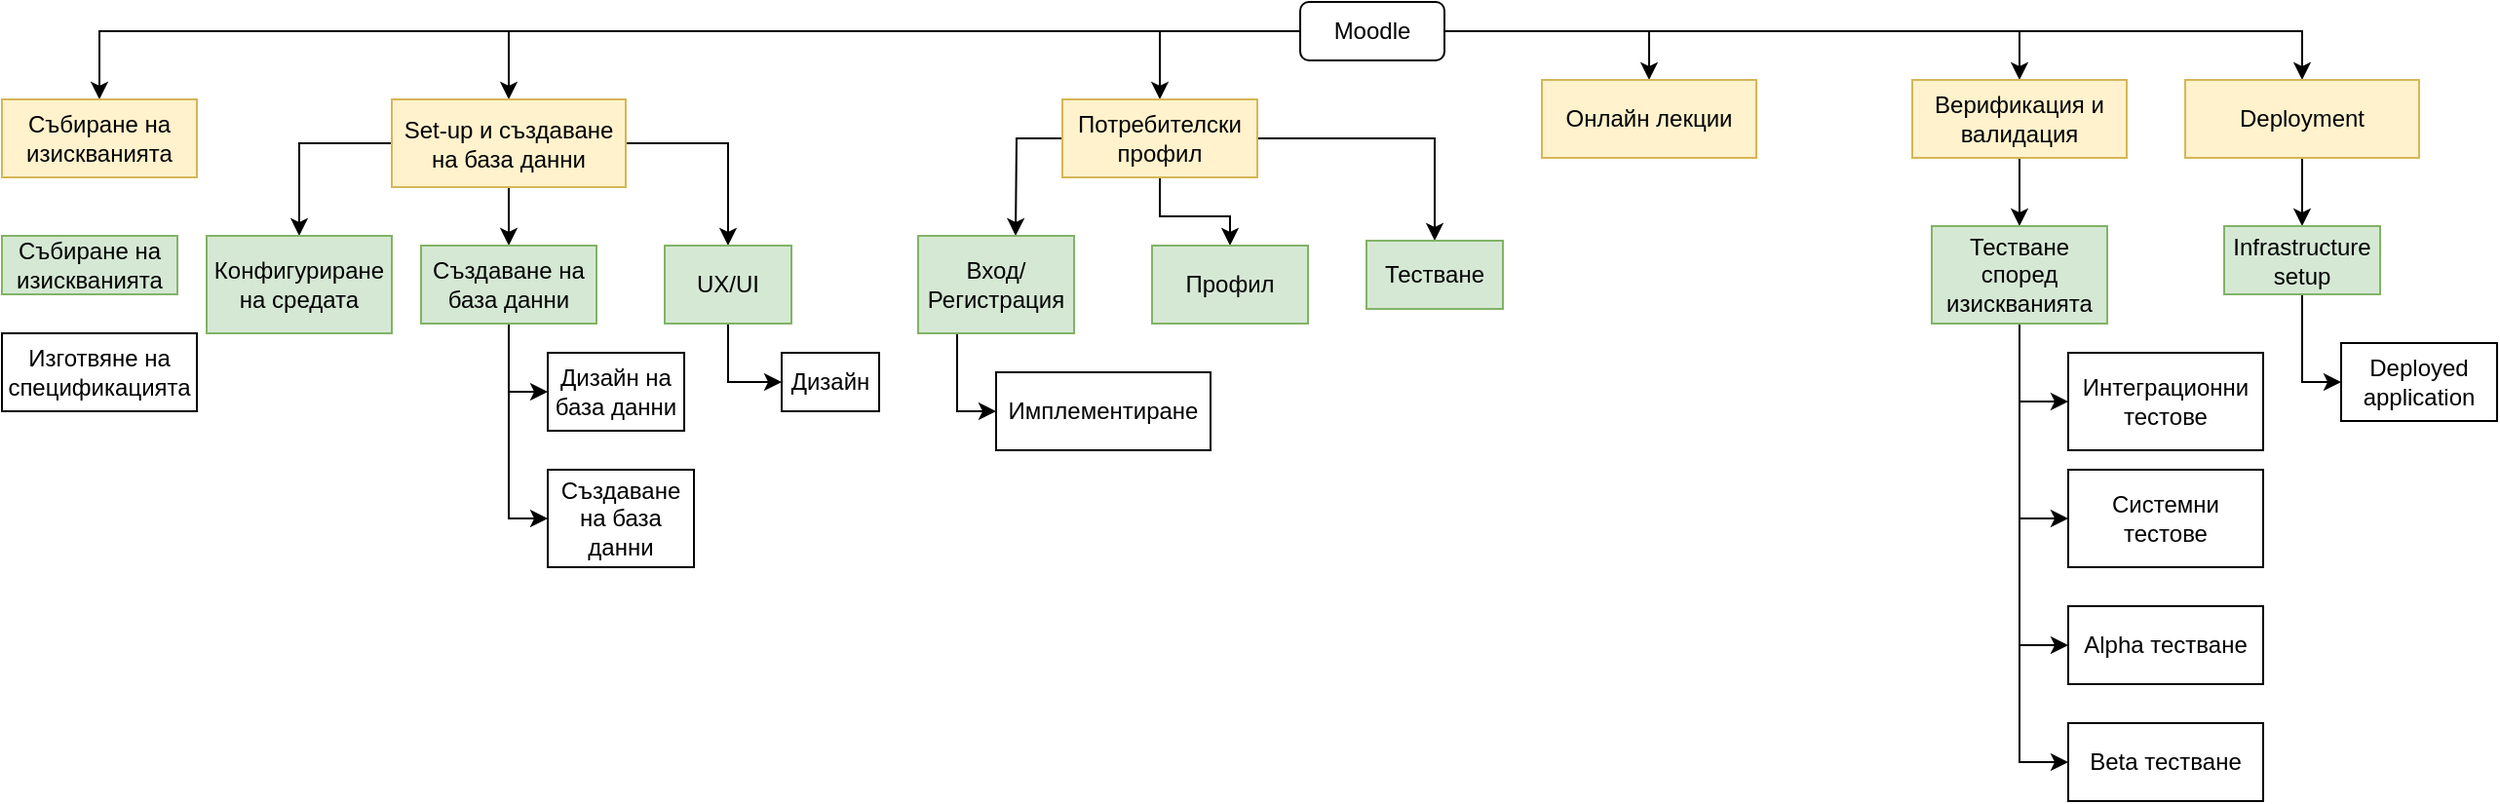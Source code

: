 <mxfile version="15.9.4" type="github">
  <diagram id="OaNjyxevK-4zABXbeRmA" name="Page-1">
    <mxGraphModel dx="1773" dy="589" grid="1" gridSize="10" guides="1" tooltips="1" connect="1" arrows="1" fold="1" page="1" pageScale="1" pageWidth="827" pageHeight="1169" math="0" shadow="0">
      <root>
        <mxCell id="0" />
        <mxCell id="1" parent="0" />
        <mxCell id="JWQSCCIdsSd6pLvR8Nr2-3" style="edgeStyle=orthogonalEdgeStyle;rounded=0;orthogonalLoop=1;jettySize=auto;html=1;entryX=0.5;entryY=0;entryDx=0;entryDy=0;" edge="1" parent="1" source="JWQSCCIdsSd6pLvR8Nr2-1" target="JWQSCCIdsSd6pLvR8Nr2-2">
          <mxGeometry relative="1" as="geometry" />
        </mxCell>
        <mxCell id="JWQSCCIdsSd6pLvR8Nr2-6" style="edgeStyle=orthogonalEdgeStyle;rounded=0;orthogonalLoop=1;jettySize=auto;html=1;entryX=0.5;entryY=0;entryDx=0;entryDy=0;" edge="1" parent="1" source="JWQSCCIdsSd6pLvR8Nr2-1" target="JWQSCCIdsSd6pLvR8Nr2-5">
          <mxGeometry relative="1" as="geometry" />
        </mxCell>
        <mxCell id="JWQSCCIdsSd6pLvR8Nr2-11" style="edgeStyle=orthogonalEdgeStyle;rounded=0;orthogonalLoop=1;jettySize=auto;html=1;entryX=0.5;entryY=0;entryDx=0;entryDy=0;" edge="1" parent="1" source="JWQSCCIdsSd6pLvR8Nr2-1" target="JWQSCCIdsSd6pLvR8Nr2-9">
          <mxGeometry relative="1" as="geometry" />
        </mxCell>
        <mxCell id="JWQSCCIdsSd6pLvR8Nr2-12" style="edgeStyle=orthogonalEdgeStyle;rounded=0;orthogonalLoop=1;jettySize=auto;html=1;entryX=0.5;entryY=0;entryDx=0;entryDy=0;" edge="1" parent="1" source="JWQSCCIdsSd6pLvR8Nr2-1" target="JWQSCCIdsSd6pLvR8Nr2-10">
          <mxGeometry relative="1" as="geometry" />
        </mxCell>
        <mxCell id="JWQSCCIdsSd6pLvR8Nr2-37" style="edgeStyle=orthogonalEdgeStyle;rounded=0;orthogonalLoop=1;jettySize=auto;html=1;" edge="1" parent="1" source="JWQSCCIdsSd6pLvR8Nr2-1" target="JWQSCCIdsSd6pLvR8Nr2-13">
          <mxGeometry relative="1" as="geometry" />
        </mxCell>
        <mxCell id="JWQSCCIdsSd6pLvR8Nr2-59" style="edgeStyle=orthogonalEdgeStyle;rounded=0;orthogonalLoop=1;jettySize=auto;html=1;exitX=0;exitY=0.5;exitDx=0;exitDy=0;" edge="1" parent="1" source="JWQSCCIdsSd6pLvR8Nr2-1" target="JWQSCCIdsSd6pLvR8Nr2-7">
          <mxGeometry relative="1" as="geometry" />
        </mxCell>
        <mxCell id="JWQSCCIdsSd6pLvR8Nr2-1" value="Moodle" style="rounded=1;whiteSpace=wrap;html=1;" vertex="1" parent="1">
          <mxGeometry x="536" y="110" width="74" height="30" as="geometry" />
        </mxCell>
        <mxCell id="JWQSCCIdsSd6pLvR8Nr2-2" value="Събиране на изискванията" style="whiteSpace=wrap;html=1;fillColor=#fff2cc;strokeColor=#d6b656;" vertex="1" parent="1">
          <mxGeometry x="-130" y="160" width="100" height="40" as="geometry" />
        </mxCell>
        <mxCell id="JWQSCCIdsSd6pLvR8Nr2-34" style="edgeStyle=orthogonalEdgeStyle;rounded=0;orthogonalLoop=1;jettySize=auto;html=1;exitX=0;exitY=0.5;exitDx=0;exitDy=0;" edge="1" parent="1" source="JWQSCCIdsSd6pLvR8Nr2-5" target="JWQSCCIdsSd6pLvR8Nr2-17">
          <mxGeometry relative="1" as="geometry" />
        </mxCell>
        <mxCell id="JWQSCCIdsSd6pLvR8Nr2-35" style="edgeStyle=orthogonalEdgeStyle;rounded=0;orthogonalLoop=1;jettySize=auto;html=1;" edge="1" parent="1" source="JWQSCCIdsSd6pLvR8Nr2-5" target="JWQSCCIdsSd6pLvR8Nr2-21">
          <mxGeometry relative="1" as="geometry" />
        </mxCell>
        <mxCell id="JWQSCCIdsSd6pLvR8Nr2-36" style="edgeStyle=orthogonalEdgeStyle;rounded=0;orthogonalLoop=1;jettySize=auto;html=1;exitX=1;exitY=0.5;exitDx=0;exitDy=0;entryX=0.5;entryY=0;entryDx=0;entryDy=0;" edge="1" parent="1" source="JWQSCCIdsSd6pLvR8Nr2-5" target="JWQSCCIdsSd6pLvR8Nr2-22">
          <mxGeometry relative="1" as="geometry" />
        </mxCell>
        <mxCell id="JWQSCCIdsSd6pLvR8Nr2-5" value="Set-up и създаване на база данни" style="whiteSpace=wrap;html=1;fillColor=#fff2cc;strokeColor=#d6b656;" vertex="1" parent="1">
          <mxGeometry x="70" y="160" width="120" height="45" as="geometry" />
        </mxCell>
        <mxCell id="JWQSCCIdsSd6pLvR8Nr2-40" style="edgeStyle=orthogonalEdgeStyle;rounded=0;orthogonalLoop=1;jettySize=auto;html=1;entryX=0.5;entryY=0;entryDx=0;entryDy=0;" edge="1" parent="1" source="JWQSCCIdsSd6pLvR8Nr2-7">
          <mxGeometry relative="1" as="geometry">
            <mxPoint x="390" y="230" as="targetPoint" />
          </mxGeometry>
        </mxCell>
        <mxCell id="JWQSCCIdsSd6pLvR8Nr2-41" style="edgeStyle=orthogonalEdgeStyle;rounded=0;orthogonalLoop=1;jettySize=auto;html=1;entryX=0.5;entryY=0;entryDx=0;entryDy=0;" edge="1" parent="1" source="JWQSCCIdsSd6pLvR8Nr2-7" target="JWQSCCIdsSd6pLvR8Nr2-39">
          <mxGeometry relative="1" as="geometry" />
        </mxCell>
        <mxCell id="JWQSCCIdsSd6pLvR8Nr2-63" style="edgeStyle=orthogonalEdgeStyle;rounded=0;orthogonalLoop=1;jettySize=auto;html=1;entryX=0.5;entryY=0;entryDx=0;entryDy=0;" edge="1" parent="1" source="JWQSCCIdsSd6pLvR8Nr2-7" target="JWQSCCIdsSd6pLvR8Nr2-42">
          <mxGeometry relative="1" as="geometry" />
        </mxCell>
        <mxCell id="JWQSCCIdsSd6pLvR8Nr2-7" value="Потребителски профил" style="whiteSpace=wrap;html=1;fillColor=#fff2cc;strokeColor=#d6b656;" vertex="1" parent="1">
          <mxGeometry x="414" y="160" width="100" height="40" as="geometry" />
        </mxCell>
        <mxCell id="JWQSCCIdsSd6pLvR8Nr2-9" value="Онлайн лекции" style="whiteSpace=wrap;html=1;fillColor=#fff2cc;strokeColor=#d6b656;" vertex="1" parent="1">
          <mxGeometry x="660" y="150" width="110" height="40" as="geometry" />
        </mxCell>
        <mxCell id="JWQSCCIdsSd6pLvR8Nr2-46" style="edgeStyle=orthogonalEdgeStyle;rounded=0;orthogonalLoop=1;jettySize=auto;html=1;entryX=0.5;entryY=0;entryDx=0;entryDy=0;" edge="1" parent="1" source="JWQSCCIdsSd6pLvR8Nr2-10" target="JWQSCCIdsSd6pLvR8Nr2-45">
          <mxGeometry relative="1" as="geometry" />
        </mxCell>
        <mxCell id="JWQSCCIdsSd6pLvR8Nr2-10" value="Верификация и валидация" style="whiteSpace=wrap;html=1;fillColor=#fff2cc;strokeColor=#d6b656;" vertex="1" parent="1">
          <mxGeometry x="850" y="150" width="110" height="40" as="geometry" />
        </mxCell>
        <mxCell id="JWQSCCIdsSd6pLvR8Nr2-48" style="edgeStyle=orthogonalEdgeStyle;rounded=0;orthogonalLoop=1;jettySize=auto;html=1;entryX=0.5;entryY=0;entryDx=0;entryDy=0;" edge="1" parent="1" source="JWQSCCIdsSd6pLvR8Nr2-13" target="JWQSCCIdsSd6pLvR8Nr2-47">
          <mxGeometry relative="1" as="geometry" />
        </mxCell>
        <mxCell id="JWQSCCIdsSd6pLvR8Nr2-13" value="Deployment" style="whiteSpace=wrap;html=1;fillColor=#fff2cc;strokeColor=#d6b656;" vertex="1" parent="1">
          <mxGeometry x="990" y="150" width="120" height="40" as="geometry" />
        </mxCell>
        <mxCell id="JWQSCCIdsSd6pLvR8Nr2-14" value="Събиране на изискванията" style="whiteSpace=wrap;html=1;fillColor=#d5e8d4;strokeColor=#82b366;" vertex="1" parent="1">
          <mxGeometry x="-130" y="230" width="90" height="30" as="geometry" />
        </mxCell>
        <mxCell id="JWQSCCIdsSd6pLvR8Nr2-16" value="Изготвяне на спецификацията" style="whiteSpace=wrap;html=1;" vertex="1" parent="1">
          <mxGeometry x="-130" y="280" width="100" height="40" as="geometry" />
        </mxCell>
        <mxCell id="JWQSCCIdsSd6pLvR8Nr2-17" value="Конфигуриране на средата" style="whiteSpace=wrap;html=1;fillColor=#d5e8d4;strokeColor=#82b366;" vertex="1" parent="1">
          <mxGeometry x="-25" y="230" width="95" height="50" as="geometry" />
        </mxCell>
        <mxCell id="JWQSCCIdsSd6pLvR8Nr2-28" style="edgeStyle=orthogonalEdgeStyle;rounded=0;orthogonalLoop=1;jettySize=auto;html=1;entryX=0;entryY=0.5;entryDx=0;entryDy=0;" edge="1" parent="1" source="JWQSCCIdsSd6pLvR8Nr2-21" target="JWQSCCIdsSd6pLvR8Nr2-23">
          <mxGeometry relative="1" as="geometry" />
        </mxCell>
        <mxCell id="JWQSCCIdsSd6pLvR8Nr2-29" style="edgeStyle=orthogonalEdgeStyle;rounded=0;orthogonalLoop=1;jettySize=auto;html=1;entryX=0;entryY=0.5;entryDx=0;entryDy=0;" edge="1" parent="1" source="JWQSCCIdsSd6pLvR8Nr2-21" target="JWQSCCIdsSd6pLvR8Nr2-24">
          <mxGeometry relative="1" as="geometry" />
        </mxCell>
        <mxCell id="JWQSCCIdsSd6pLvR8Nr2-21" value="Създаване на база данни" style="whiteSpace=wrap;html=1;fillColor=#d5e8d4;strokeColor=#82b366;" vertex="1" parent="1">
          <mxGeometry x="85" y="235" width="90" height="40" as="geometry" />
        </mxCell>
        <mxCell id="JWQSCCIdsSd6pLvR8Nr2-31" style="edgeStyle=orthogonalEdgeStyle;rounded=0;orthogonalLoop=1;jettySize=auto;html=1;entryX=0;entryY=0.5;entryDx=0;entryDy=0;" edge="1" parent="1" source="JWQSCCIdsSd6pLvR8Nr2-22" target="JWQSCCIdsSd6pLvR8Nr2-30">
          <mxGeometry relative="1" as="geometry" />
        </mxCell>
        <mxCell id="JWQSCCIdsSd6pLvR8Nr2-22" value="UX/UI" style="whiteSpace=wrap;html=1;fillColor=#d5e8d4;strokeColor=#82b366;" vertex="1" parent="1">
          <mxGeometry x="210" y="235" width="65" height="40" as="geometry" />
        </mxCell>
        <mxCell id="JWQSCCIdsSd6pLvR8Nr2-23" value="Дизайн на база данни" style="whiteSpace=wrap;html=1;" vertex="1" parent="1">
          <mxGeometry x="150" y="290" width="70" height="40" as="geometry" />
        </mxCell>
        <mxCell id="JWQSCCIdsSd6pLvR8Nr2-24" value="Създаване на база данни" style="whiteSpace=wrap;html=1;" vertex="1" parent="1">
          <mxGeometry x="150" y="350" width="75" height="50" as="geometry" />
        </mxCell>
        <mxCell id="JWQSCCIdsSd6pLvR8Nr2-30" value="Дизайн" style="whiteSpace=wrap;html=1;" vertex="1" parent="1">
          <mxGeometry x="270" y="290" width="50" height="30" as="geometry" />
        </mxCell>
        <mxCell id="JWQSCCIdsSd6pLvR8Nr2-61" style="edgeStyle=orthogonalEdgeStyle;rounded=0;orthogonalLoop=1;jettySize=auto;html=1;exitX=0.25;exitY=1;exitDx=0;exitDy=0;entryX=0;entryY=0.5;entryDx=0;entryDy=0;" edge="1" parent="1" source="JWQSCCIdsSd6pLvR8Nr2-38" target="JWQSCCIdsSd6pLvR8Nr2-60">
          <mxGeometry relative="1" as="geometry" />
        </mxCell>
        <mxCell id="JWQSCCIdsSd6pLvR8Nr2-38" value="Вход/Регистрация" style="whiteSpace=wrap;html=1;fillColor=#d5e8d4;strokeColor=#82b366;" vertex="1" parent="1">
          <mxGeometry x="340" y="230" width="80" height="50" as="geometry" />
        </mxCell>
        <mxCell id="JWQSCCIdsSd6pLvR8Nr2-39" value="Профил" style="whiteSpace=wrap;html=1;fillColor=#d5e8d4;strokeColor=#82b366;" vertex="1" parent="1">
          <mxGeometry x="460" y="235" width="80" height="40" as="geometry" />
        </mxCell>
        <mxCell id="JWQSCCIdsSd6pLvR8Nr2-42" value="Тестване" style="whiteSpace=wrap;html=1;fillColor=#d5e8d4;strokeColor=#82b366;" vertex="1" parent="1">
          <mxGeometry x="570" y="232.5" width="70" height="35" as="geometry" />
        </mxCell>
        <mxCell id="JWQSCCIdsSd6pLvR8Nr2-55" style="edgeStyle=orthogonalEdgeStyle;rounded=0;orthogonalLoop=1;jettySize=auto;html=1;entryX=0;entryY=0.5;entryDx=0;entryDy=0;" edge="1" parent="1" source="JWQSCCIdsSd6pLvR8Nr2-45" target="JWQSCCIdsSd6pLvR8Nr2-51">
          <mxGeometry relative="1" as="geometry" />
        </mxCell>
        <mxCell id="JWQSCCIdsSd6pLvR8Nr2-56" style="edgeStyle=orthogonalEdgeStyle;rounded=0;orthogonalLoop=1;jettySize=auto;html=1;entryX=0;entryY=0.5;entryDx=0;entryDy=0;" edge="1" parent="1" source="JWQSCCIdsSd6pLvR8Nr2-45" target="JWQSCCIdsSd6pLvR8Nr2-52">
          <mxGeometry relative="1" as="geometry" />
        </mxCell>
        <mxCell id="JWQSCCIdsSd6pLvR8Nr2-57" style="edgeStyle=orthogonalEdgeStyle;rounded=0;orthogonalLoop=1;jettySize=auto;html=1;entryX=0;entryY=0.5;entryDx=0;entryDy=0;" edge="1" parent="1" source="JWQSCCIdsSd6pLvR8Nr2-45" target="JWQSCCIdsSd6pLvR8Nr2-53">
          <mxGeometry relative="1" as="geometry" />
        </mxCell>
        <mxCell id="JWQSCCIdsSd6pLvR8Nr2-58" style="edgeStyle=orthogonalEdgeStyle;rounded=0;orthogonalLoop=1;jettySize=auto;html=1;entryX=0;entryY=0.5;entryDx=0;entryDy=0;" edge="1" parent="1" source="JWQSCCIdsSd6pLvR8Nr2-45" target="JWQSCCIdsSd6pLvR8Nr2-54">
          <mxGeometry relative="1" as="geometry" />
        </mxCell>
        <mxCell id="JWQSCCIdsSd6pLvR8Nr2-45" value="Тестване според изискванията" style="whiteSpace=wrap;html=1;fillColor=#d5e8d4;strokeColor=#82b366;" vertex="1" parent="1">
          <mxGeometry x="860" y="225" width="90" height="50" as="geometry" />
        </mxCell>
        <mxCell id="JWQSCCIdsSd6pLvR8Nr2-50" style="edgeStyle=orthogonalEdgeStyle;rounded=0;orthogonalLoop=1;jettySize=auto;html=1;entryX=0;entryY=0.5;entryDx=0;entryDy=0;" edge="1" parent="1" source="JWQSCCIdsSd6pLvR8Nr2-47" target="JWQSCCIdsSd6pLvR8Nr2-49">
          <mxGeometry relative="1" as="geometry" />
        </mxCell>
        <mxCell id="JWQSCCIdsSd6pLvR8Nr2-47" value="Infrastructure setup" style="whiteSpace=wrap;html=1;fillColor=#d5e8d4;strokeColor=#82b366;" vertex="1" parent="1">
          <mxGeometry x="1010" y="225" width="80" height="35" as="geometry" />
        </mxCell>
        <mxCell id="JWQSCCIdsSd6pLvR8Nr2-49" value="Deployed application" style="whiteSpace=wrap;html=1;" vertex="1" parent="1">
          <mxGeometry x="1070" y="285" width="80" height="40" as="geometry" />
        </mxCell>
        <mxCell id="JWQSCCIdsSd6pLvR8Nr2-51" value="Интеграционни тестове" style="whiteSpace=wrap;html=1;" vertex="1" parent="1">
          <mxGeometry x="930" y="290" width="100" height="50" as="geometry" />
        </mxCell>
        <mxCell id="JWQSCCIdsSd6pLvR8Nr2-52" value="Системни тестове" style="whiteSpace=wrap;html=1;" vertex="1" parent="1">
          <mxGeometry x="930" y="350" width="100" height="50" as="geometry" />
        </mxCell>
        <mxCell id="JWQSCCIdsSd6pLvR8Nr2-53" value="Alpha тестване" style="whiteSpace=wrap;html=1;" vertex="1" parent="1">
          <mxGeometry x="930" y="420" width="100" height="40" as="geometry" />
        </mxCell>
        <mxCell id="JWQSCCIdsSd6pLvR8Nr2-54" value="Beta тестване" style="whiteSpace=wrap;html=1;" vertex="1" parent="1">
          <mxGeometry x="930" y="480" width="100" height="40" as="geometry" />
        </mxCell>
        <mxCell id="JWQSCCIdsSd6pLvR8Nr2-60" value="Имплементиране" style="whiteSpace=wrap;html=1;" vertex="1" parent="1">
          <mxGeometry x="380" y="300" width="110" height="40" as="geometry" />
        </mxCell>
      </root>
    </mxGraphModel>
  </diagram>
</mxfile>

